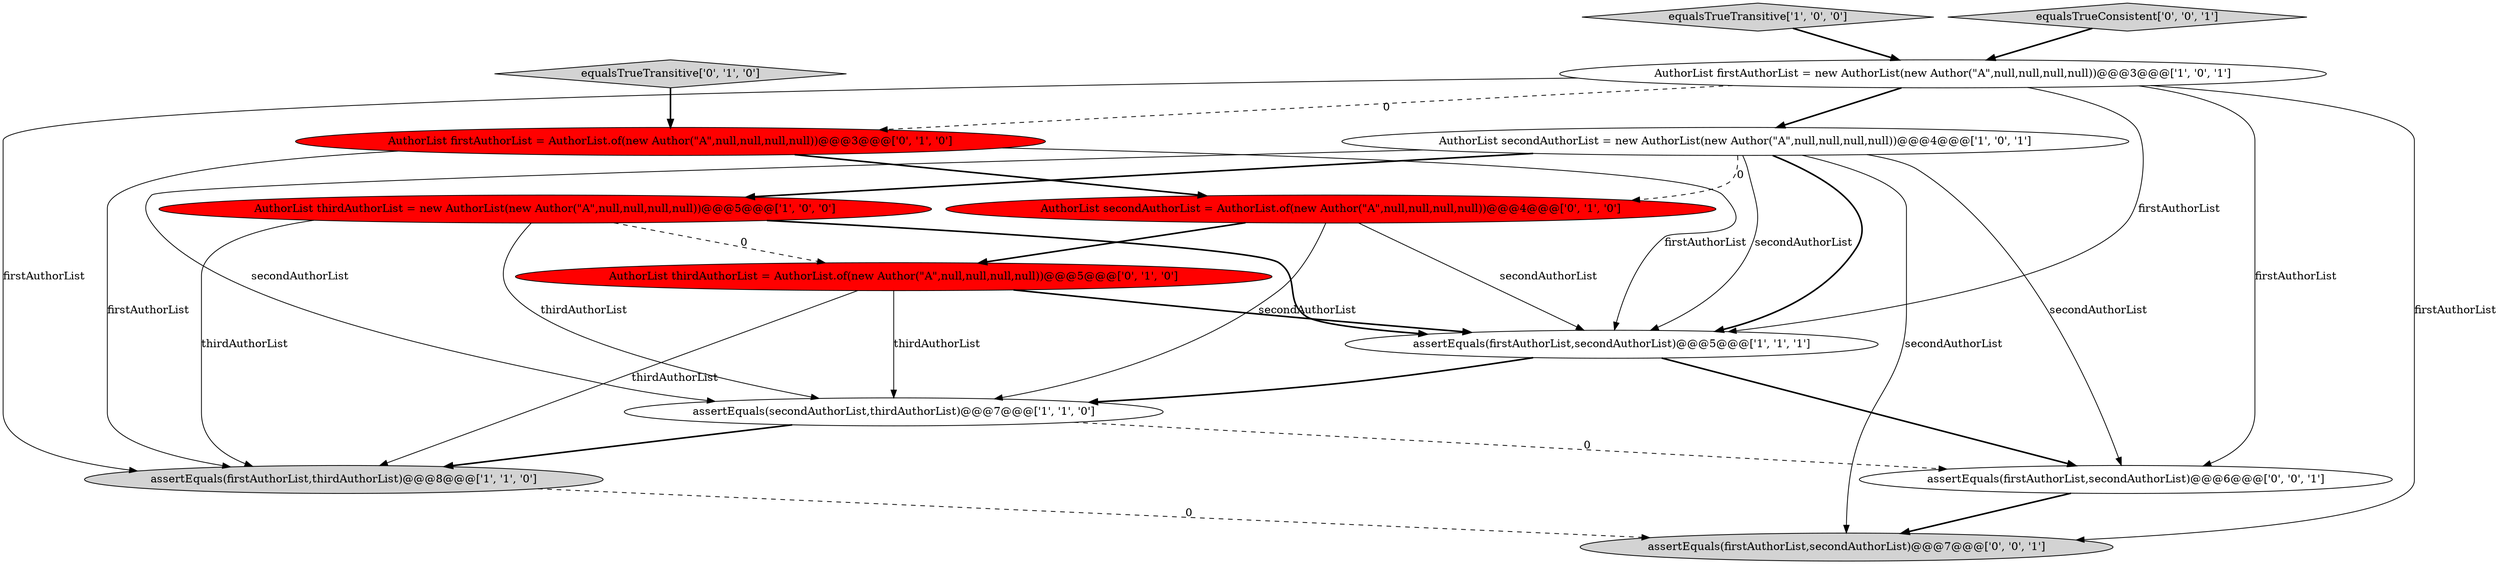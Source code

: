 digraph {
7 [style = filled, label = "AuthorList secondAuthorList = AuthorList.of(new Author(\"A\",null,null,null,null))@@@4@@@['0', '1', '0']", fillcolor = red, shape = ellipse image = "AAA1AAABBB2BBB"];
13 [style = filled, label = "assertEquals(firstAuthorList,secondAuthorList)@@@6@@@['0', '0', '1']", fillcolor = white, shape = ellipse image = "AAA0AAABBB3BBB"];
10 [style = filled, label = "equalsTrueTransitive['0', '1', '0']", fillcolor = lightgray, shape = diamond image = "AAA0AAABBB2BBB"];
11 [style = filled, label = "assertEquals(firstAuthorList,secondAuthorList)@@@7@@@['0', '0', '1']", fillcolor = lightgray, shape = ellipse image = "AAA0AAABBB3BBB"];
0 [style = filled, label = "equalsTrueTransitive['1', '0', '0']", fillcolor = lightgray, shape = diamond image = "AAA0AAABBB1BBB"];
8 [style = filled, label = "AuthorList thirdAuthorList = AuthorList.of(new Author(\"A\",null,null,null,null))@@@5@@@['0', '1', '0']", fillcolor = red, shape = ellipse image = "AAA1AAABBB2BBB"];
1 [style = filled, label = "AuthorList secondAuthorList = new AuthorList(new Author(\"A\",null,null,null,null))@@@4@@@['1', '0', '1']", fillcolor = white, shape = ellipse image = "AAA0AAABBB1BBB"];
3 [style = filled, label = "AuthorList firstAuthorList = new AuthorList(new Author(\"A\",null,null,null,null))@@@3@@@['1', '0', '1']", fillcolor = white, shape = ellipse image = "AAA0AAABBB1BBB"];
12 [style = filled, label = "equalsTrueConsistent['0', '0', '1']", fillcolor = lightgray, shape = diamond image = "AAA0AAABBB3BBB"];
2 [style = filled, label = "AuthorList thirdAuthorList = new AuthorList(new Author(\"A\",null,null,null,null))@@@5@@@['1', '0', '0']", fillcolor = red, shape = ellipse image = "AAA1AAABBB1BBB"];
6 [style = filled, label = "assertEquals(firstAuthorList,secondAuthorList)@@@5@@@['1', '1', '1']", fillcolor = white, shape = ellipse image = "AAA0AAABBB1BBB"];
5 [style = filled, label = "assertEquals(secondAuthorList,thirdAuthorList)@@@7@@@['1', '1', '0']", fillcolor = white, shape = ellipse image = "AAA0AAABBB1BBB"];
9 [style = filled, label = "AuthorList firstAuthorList = AuthorList.of(new Author(\"A\",null,null,null,null))@@@3@@@['0', '1', '0']", fillcolor = red, shape = ellipse image = "AAA1AAABBB2BBB"];
4 [style = filled, label = "assertEquals(firstAuthorList,thirdAuthorList)@@@8@@@['1', '1', '0']", fillcolor = lightgray, shape = ellipse image = "AAA0AAABBB1BBB"];
5->13 [style = dashed, label="0"];
0->3 [style = bold, label=""];
9->6 [style = solid, label="firstAuthorList"];
3->11 [style = solid, label="firstAuthorList"];
3->1 [style = bold, label=""];
9->4 [style = solid, label="firstAuthorList"];
2->6 [style = bold, label=""];
3->13 [style = solid, label="firstAuthorList"];
8->6 [style = bold, label=""];
2->5 [style = solid, label="thirdAuthorList"];
2->4 [style = solid, label="thirdAuthorList"];
9->7 [style = bold, label=""];
7->8 [style = bold, label=""];
2->8 [style = dashed, label="0"];
13->11 [style = bold, label=""];
7->5 [style = solid, label="secondAuthorList"];
1->6 [style = solid, label="secondAuthorList"];
6->5 [style = bold, label=""];
1->6 [style = bold, label=""];
3->4 [style = solid, label="firstAuthorList"];
3->6 [style = solid, label="firstAuthorList"];
1->5 [style = solid, label="secondAuthorList"];
7->6 [style = solid, label="secondAuthorList"];
3->9 [style = dashed, label="0"];
6->13 [style = bold, label=""];
8->5 [style = solid, label="thirdAuthorList"];
5->4 [style = bold, label=""];
1->2 [style = bold, label=""];
10->9 [style = bold, label=""];
12->3 [style = bold, label=""];
1->13 [style = solid, label="secondAuthorList"];
4->11 [style = dashed, label="0"];
1->7 [style = dashed, label="0"];
1->11 [style = solid, label="secondAuthorList"];
8->4 [style = solid, label="thirdAuthorList"];
}
